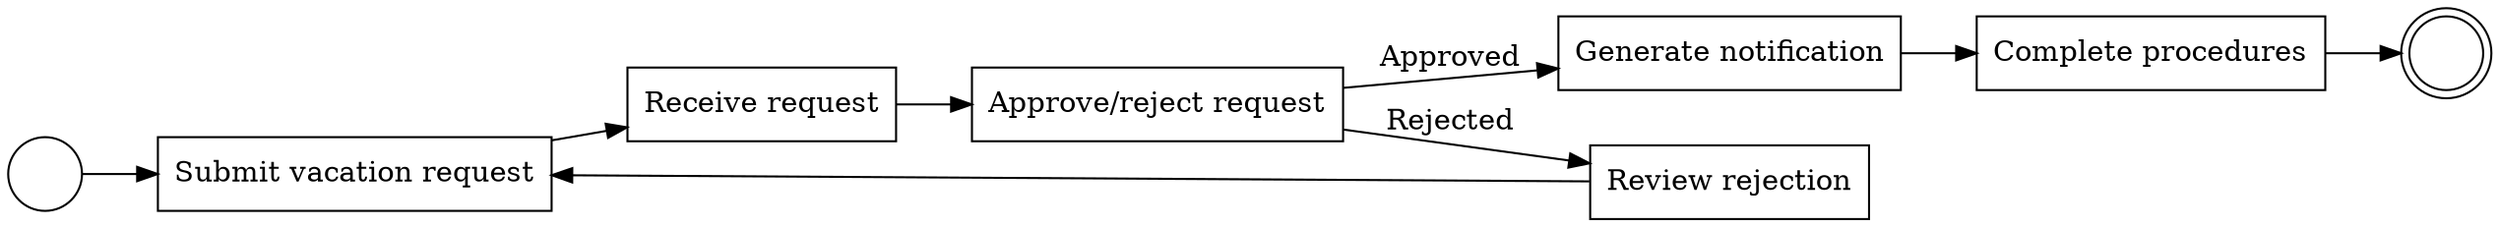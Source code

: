 

digraph G {
  rankdir=LR;
  start_1[shape=circle label=""];
  task1[shape=rectangle label="Submit vacation request"];
  task2[shape=rectangle label="Receive request"];
  task3[shape=rectangle label="Approve/reject request"];
  task4[shape=rectangle label="Review rejection"];
  task5[shape=rectangle label="Generate notification"];
  task6[shape=rectangle label="Complete procedures"];
  end_1[shape=doublecircle label=""];
  start_1 -> task1;
  task1 -> task2;
  task2 -> task3;
  task3 -> task4[label="Rejected"];
  task3 -> task5[label="Approved"];
  task4 -> task1;
  task5 -> task6;
  task6 -> end_1;
}